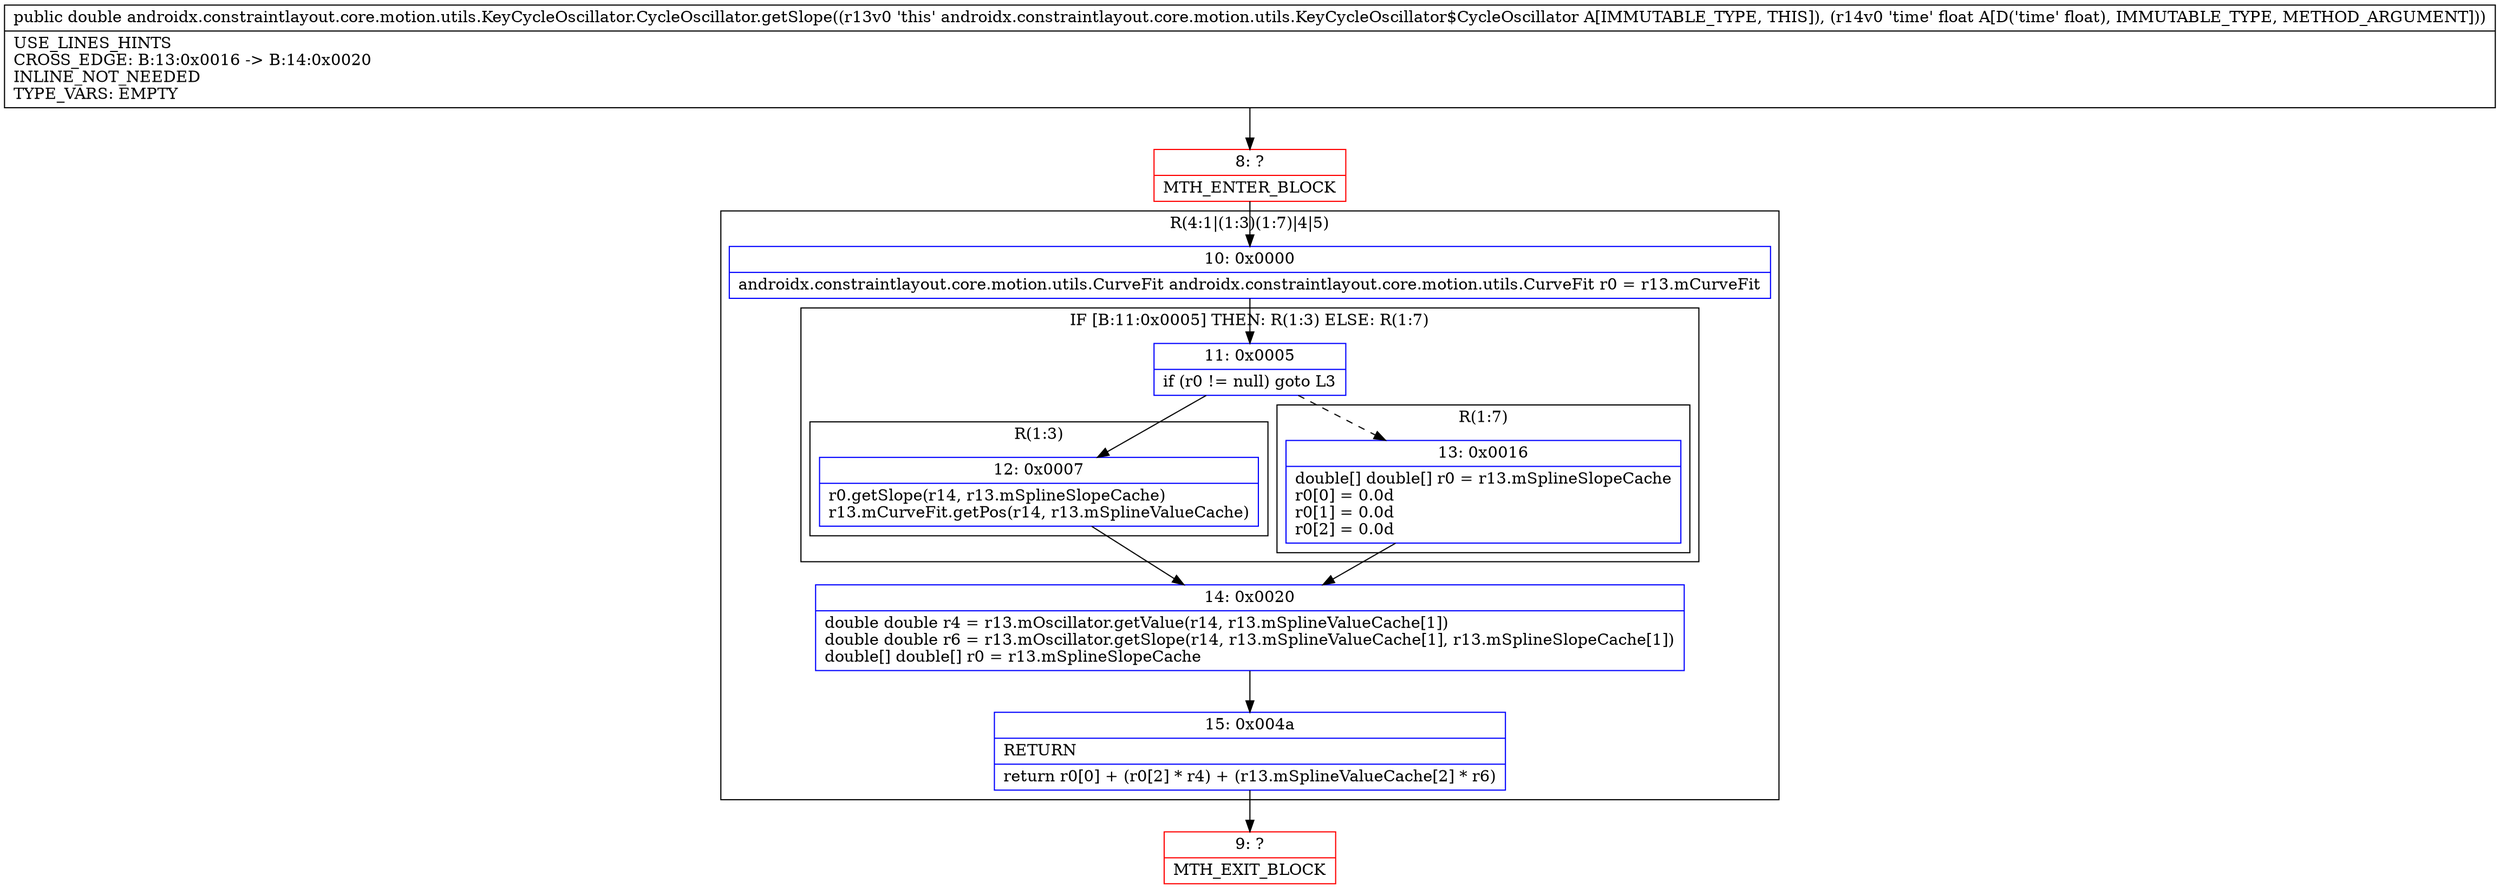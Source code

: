 digraph "CFG forandroidx.constraintlayout.core.motion.utils.KeyCycleOscillator.CycleOscillator.getSlope(F)D" {
subgraph cluster_Region_1262730907 {
label = "R(4:1|(1:3)(1:7)|4|5)";
node [shape=record,color=blue];
Node_10 [shape=record,label="{10\:\ 0x0000|androidx.constraintlayout.core.motion.utils.CurveFit androidx.constraintlayout.core.motion.utils.CurveFit r0 = r13.mCurveFit\l}"];
subgraph cluster_IfRegion_69703781 {
label = "IF [B:11:0x0005] THEN: R(1:3) ELSE: R(1:7)";
node [shape=record,color=blue];
Node_11 [shape=record,label="{11\:\ 0x0005|if (r0 != null) goto L3\l}"];
subgraph cluster_Region_403342685 {
label = "R(1:3)";
node [shape=record,color=blue];
Node_12 [shape=record,label="{12\:\ 0x0007|r0.getSlope(r14, r13.mSplineSlopeCache)\lr13.mCurveFit.getPos(r14, r13.mSplineValueCache)\l}"];
}
subgraph cluster_Region_1563184969 {
label = "R(1:7)";
node [shape=record,color=blue];
Node_13 [shape=record,label="{13\:\ 0x0016|double[] double[] r0 = r13.mSplineSlopeCache\lr0[0] = 0.0d\lr0[1] = 0.0d\lr0[2] = 0.0d\l}"];
}
}
Node_14 [shape=record,label="{14\:\ 0x0020|double double r4 = r13.mOscillator.getValue(r14, r13.mSplineValueCache[1])\ldouble double r6 = r13.mOscillator.getSlope(r14, r13.mSplineValueCache[1], r13.mSplineSlopeCache[1])\ldouble[] double[] r0 = r13.mSplineSlopeCache\l}"];
Node_15 [shape=record,label="{15\:\ 0x004a|RETURN\l|return r0[0] + (r0[2] * r4) + (r13.mSplineValueCache[2] * r6)\l}"];
}
Node_8 [shape=record,color=red,label="{8\:\ ?|MTH_ENTER_BLOCK\l}"];
Node_9 [shape=record,color=red,label="{9\:\ ?|MTH_EXIT_BLOCK\l}"];
MethodNode[shape=record,label="{public double androidx.constraintlayout.core.motion.utils.KeyCycleOscillator.CycleOscillator.getSlope((r13v0 'this' androidx.constraintlayout.core.motion.utils.KeyCycleOscillator$CycleOscillator A[IMMUTABLE_TYPE, THIS]), (r14v0 'time' float A[D('time' float), IMMUTABLE_TYPE, METHOD_ARGUMENT]))  | USE_LINES_HINTS\lCROSS_EDGE: B:13:0x0016 \-\> B:14:0x0020\lINLINE_NOT_NEEDED\lTYPE_VARS: EMPTY\l}"];
MethodNode -> Node_8;Node_10 -> Node_11;
Node_11 -> Node_12;
Node_11 -> Node_13[style=dashed];
Node_12 -> Node_14;
Node_13 -> Node_14;
Node_14 -> Node_15;
Node_15 -> Node_9;
Node_8 -> Node_10;
}

